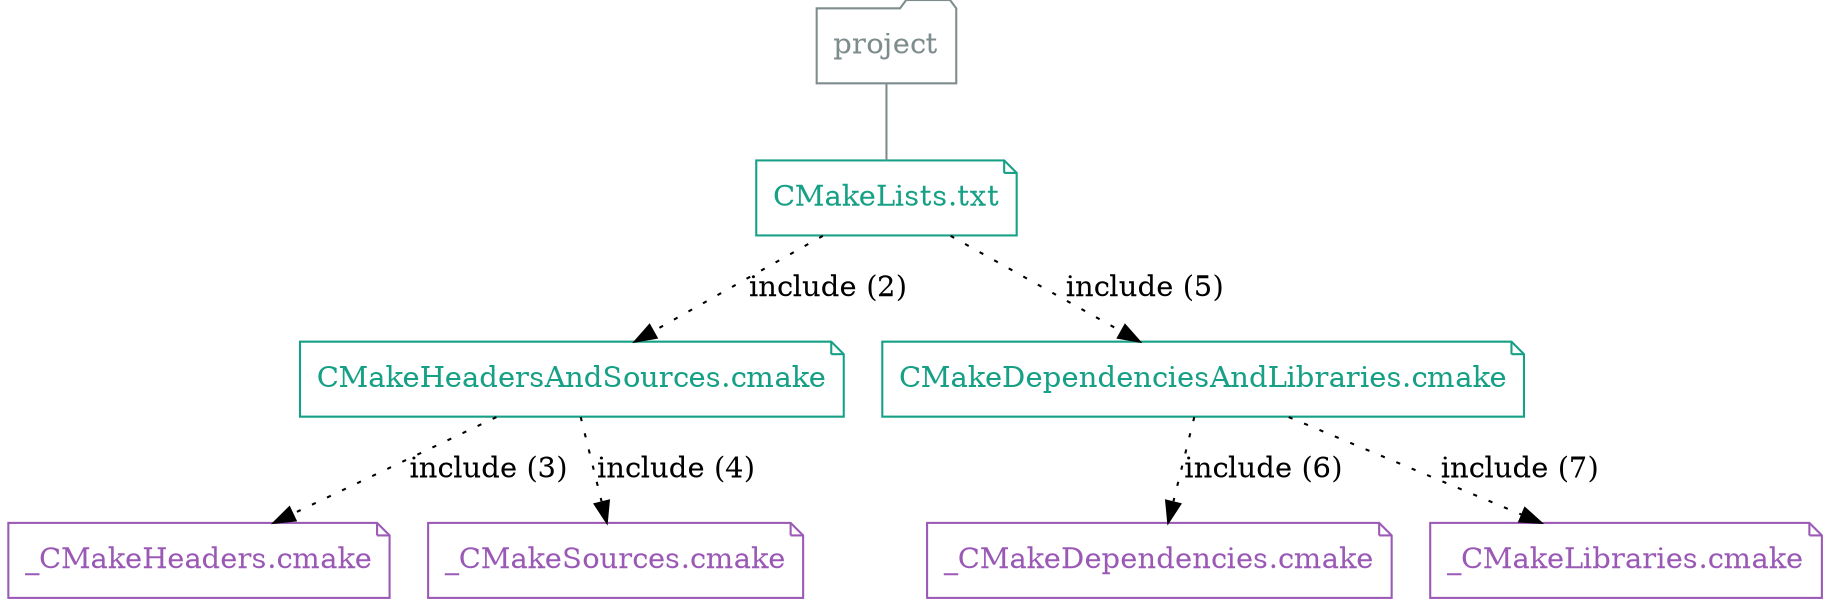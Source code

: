 digraph G {
    graph [rankdir = TD];

    node[ shape=folder];

    { rank = same;  "CMakeLists.txt" };

    "project"                           [ color="#7f8c8d", fontcolor="#7f8c8d" ]

    "project" -> "CMakeLists.txt"       [ arrowhead="none", color="#7f8c8d" ]

    "CMakeLists.txt"                    [ shape="note", color="#16a085", fontcolor="#16a085" ]

    "CMakeHeadersAndSources.cmake"        [ shape="note", color="#16a085", fontcolor="#16a085" ]
    "CMakeDependenciesAndLibraries.cmake" [ shape="note", color="#16a085", fontcolor="#16a085" ]

    "_CMakeHeaders.cmake"                 [ shape="note", color="#9b59b6", fontcolor="#9b59b6" ]
    "_CMakeSources.cmake"                 [ shape="note", color="#9b59b6", fontcolor="#9b59b6" ]
    "_CMakeDependencies.cmake"            [ shape="note", color="#9b59b6", fontcolor="#9b59b6" ]
    "_CMakeLibraries.cmake"               [ shape="note", color="#9b59b6", fontcolor="#9b59b6" ]

    "CMakeLists.txt" -> "CMakeHeadersAndSources.cmake"         [ style="dotted", label="include (2)" ]
    "CMakeLists.txt" -> "CMakeDependenciesAndLibraries.cmake"  [ style="dotted", label="include (5)" ]

    "CMakeHeadersAndSources.cmake" -> "_CMakeHeaders.cmake"       [ style="dotted", label="include (3)" ]
    "CMakeHeadersAndSources.cmake" -> "_CMakeSources.cmake"       [ style="dotted", label="include (4)" ]

    "CMakeDependenciesAndLibraries.cmake" -> "_CMakeDependencies.cmake"  [ style="dotted", label="include (6)" ]
    "CMakeDependenciesAndLibraries.cmake" -> "_CMakeLibraries.cmake"     [ style="dotted", label="include (7)" ]
}
